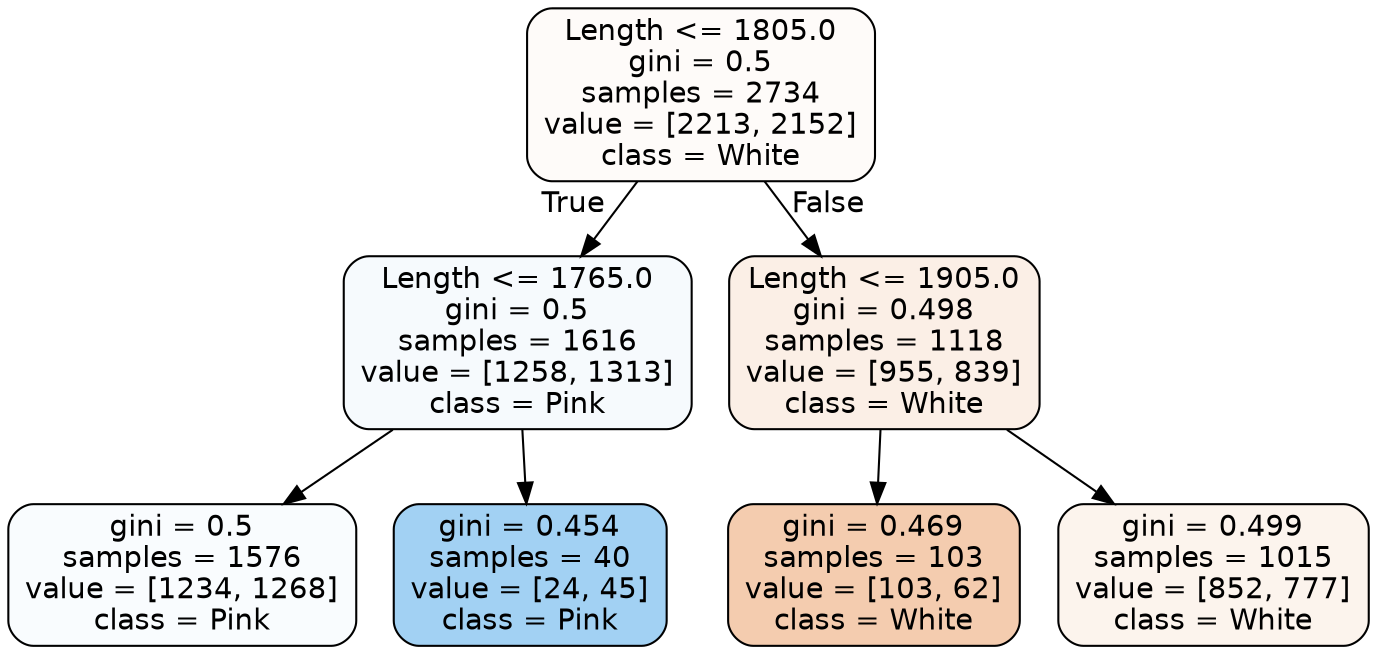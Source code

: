 digraph Tree {
node [shape=box, style="filled, rounded", color="black", fontname=helvetica] ;
edge [fontname=helvetica] ;
0 [label="Length <= 1805.0\ngini = 0.5\nsamples = 2734\nvalue = [2213, 2152]\nclass = White", fillcolor="#e5813907"] ;
1 [label="Length <= 1765.0\ngini = 0.5\nsamples = 1616\nvalue = [1258, 1313]\nclass = Pink", fillcolor="#399de50b"] ;
0 -> 1 [labeldistance=2.5, labelangle=45, headlabel="True"] ;
2 [label="gini = 0.5\nsamples = 1576\nvalue = [1234, 1268]\nclass = Pink", fillcolor="#399de507"] ;
1 -> 2 ;
3 [label="gini = 0.454\nsamples = 40\nvalue = [24, 45]\nclass = Pink", fillcolor="#399de577"] ;
1 -> 3 ;
4 [label="Length <= 1905.0\ngini = 0.498\nsamples = 1118\nvalue = [955, 839]\nclass = White", fillcolor="#e581391f"] ;
0 -> 4 [labeldistance=2.5, labelangle=-45, headlabel="False"] ;
5 [label="gini = 0.469\nsamples = 103\nvalue = [103, 62]\nclass = White", fillcolor="#e5813966"] ;
4 -> 5 ;
6 [label="gini = 0.499\nsamples = 1015\nvalue = [852, 777]\nclass = White", fillcolor="#e5813916"] ;
4 -> 6 ;
}